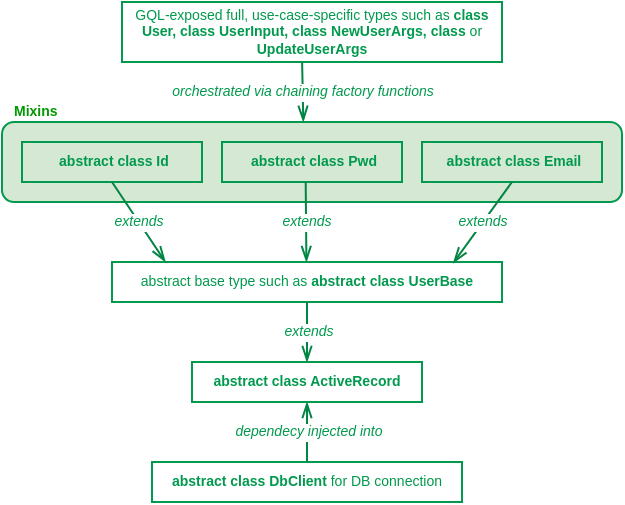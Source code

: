 <mxfile version="13.1.14" type="github">
  <diagram id="PHB84Y0Dex7qVma5kvEz" name="Page-1">
    <mxGraphModel dx="415" dy="589" grid="1" gridSize="10" guides="1" tooltips="1" connect="1" arrows="1" fold="1" page="1" pageScale="1" pageWidth="850" pageHeight="1100" math="0" shadow="0">
      <root>
        <mxCell id="0" />
        <mxCell id="1" parent="0" />
        <mxCell id="nq-FDRqUhe2wTuuy50CT-24" value="" style="rounded=1;whiteSpace=wrap;html=1;strokeColor=#00994D;fillColor=#d5e8d4;fontSize=8;align=right;" vertex="1" parent="1">
          <mxGeometry x="160" y="230" width="310" height="40" as="geometry" />
        </mxCell>
        <mxCell id="nq-FDRqUhe2wTuuy50CT-5" value="&lt;b style=&quot;font-size: 7px;&quot;&gt;abstract class DbClient&lt;/b&gt;&amp;nbsp;for DB connection" style="rounded=0;whiteSpace=wrap;html=1;strokeColor=#00994D;fillColor=none;fontColor=#00994D;fontSize=7;" vertex="1" parent="1">
          <mxGeometry x="235" y="400" width="155" height="20" as="geometry" />
        </mxCell>
        <mxCell id="nq-FDRqUhe2wTuuy50CT-6" value="&lt;b style=&quot;font-size: 7px;&quot;&gt;abstract class ActiveRecord&lt;/b&gt;" style="rounded=0;whiteSpace=wrap;html=1;strokeColor=#00994D;fillColor=none;fontColor=#00994D;fontSize=7;" vertex="1" parent="1">
          <mxGeometry x="255" y="350" width="115" height="20" as="geometry" />
        </mxCell>
        <mxCell id="nq-FDRqUhe2wTuuy50CT-7" value="dependecy injected into" style="endArrow=openThin;html=1;fontColor=#00994D;exitX=0.5;exitY=0;exitDx=0;exitDy=0;entryX=0.5;entryY=1;entryDx=0;entryDy=0;fontSize=7;strokeColor=#008543;fontStyle=2;endFill=0;" edge="1" parent="1" source="nq-FDRqUhe2wTuuy50CT-5" target="nq-FDRqUhe2wTuuy50CT-6">
          <mxGeometry width="50" height="50" relative="1" as="geometry">
            <mxPoint x="322.5" y="400" as="sourcePoint" />
            <mxPoint x="372.5" y="350" as="targetPoint" />
          </mxGeometry>
        </mxCell>
        <mxCell id="nq-FDRqUhe2wTuuy50CT-9" value="abstract base type such as &lt;b&gt;abstract&amp;nbsp;&lt;/b&gt;&lt;b style=&quot;font-size: 7px&quot;&gt;class UserBase&lt;/b&gt;" style="rounded=0;whiteSpace=wrap;html=1;strokeColor=#00994D;fillColor=none;fontColor=#00994D;fontSize=7;" vertex="1" parent="1">
          <mxGeometry x="215" y="300" width="195" height="20" as="geometry" />
        </mxCell>
        <mxCell id="nq-FDRqUhe2wTuuy50CT-10" value="extends" style="endArrow=openThin;html=1;fontColor=#00994D;exitX=0.5;exitY=1;exitDx=0;exitDy=0;entryX=0.5;entryY=0;entryDx=0;entryDy=0;fontSize=7;strokeColor=#008543;fontStyle=2;endFill=0;" edge="1" parent="1" source="nq-FDRqUhe2wTuuy50CT-9" target="nq-FDRqUhe2wTuuy50CT-6">
          <mxGeometry width="50" height="50" relative="1" as="geometry">
            <mxPoint x="322.5" y="400" as="sourcePoint" />
            <mxPoint x="372.5" y="350" as="targetPoint" />
          </mxGeometry>
        </mxCell>
        <mxCell id="nq-FDRqUhe2wTuuy50CT-14" value="&amp;nbsp;abstract class Id" style="rounded=0;whiteSpace=wrap;html=1;strokeColor=#00994D;fillColor=none;fontColor=#00994D;fontSize=7;fontStyle=1" vertex="1" parent="1">
          <mxGeometry x="170" y="240" width="90" height="20" as="geometry" />
        </mxCell>
        <mxCell id="nq-FDRqUhe2wTuuy50CT-15" value="&amp;nbsp;abstract class Pwd" style="rounded=0;whiteSpace=wrap;html=1;strokeColor=#00994D;fillColor=none;fontColor=#00994D;fontSize=7;fontStyle=1" vertex="1" parent="1">
          <mxGeometry x="270" y="240" width="90" height="20" as="geometry" />
        </mxCell>
        <mxCell id="nq-FDRqUhe2wTuuy50CT-16" value="&amp;nbsp;abstract class Email" style="rounded=0;whiteSpace=wrap;html=1;strokeColor=#00994D;fillColor=none;fontColor=#00994D;fontSize=7;fontStyle=1" vertex="1" parent="1">
          <mxGeometry x="370" y="240" width="90" height="20" as="geometry" />
        </mxCell>
        <mxCell id="nq-FDRqUhe2wTuuy50CT-17" value="extends" style="endArrow=openThin;html=1;fontSize=7;fontColor=#00994D;exitX=0.5;exitY=1;exitDx=0;exitDy=0;entryX=0.137;entryY=0;entryDx=0;entryDy=0;entryPerimeter=0;strokeColor=#008543;fontStyle=2;endFill=0;" edge="1" parent="1" source="nq-FDRqUhe2wTuuy50CT-14" target="nq-FDRqUhe2wTuuy50CT-9">
          <mxGeometry width="50" height="50" relative="1" as="geometry">
            <mxPoint x="340" y="400" as="sourcePoint" />
            <mxPoint x="390" y="350" as="targetPoint" />
          </mxGeometry>
        </mxCell>
        <mxCell id="nq-FDRqUhe2wTuuy50CT-18" value="extends" style="endArrow=openThin;html=1;fontSize=7;fontColor=#00994D;exitX=0.465;exitY=1.001;exitDx=0;exitDy=0;exitPerimeter=0;entryX=0.137;entryY=0;entryDx=0;entryDy=0;entryPerimeter=0;strokeColor=#008543;fontStyle=2;endFill=0;" edge="1" parent="1" source="nq-FDRqUhe2wTuuy50CT-15">
          <mxGeometry width="50" height="50" relative="1" as="geometry">
            <mxPoint x="312.26" y="269.88" as="sourcePoint" />
            <mxPoint x="312.21" y="300" as="targetPoint" />
          </mxGeometry>
        </mxCell>
        <mxCell id="nq-FDRqUhe2wTuuy50CT-19" value="extends" style="endArrow=openThin;html=1;fontSize=7;fontColor=#00994D;exitX=0.5;exitY=1;exitDx=0;exitDy=0;entryX=0.875;entryY=0.026;entryDx=0;entryDy=0;entryPerimeter=0;strokeColor=#008543;fontStyle=2;endFill=0;" edge="1" parent="1" source="nq-FDRqUhe2wTuuy50CT-16" target="nq-FDRqUhe2wTuuy50CT-9">
          <mxGeometry width="50" height="50" relative="1" as="geometry">
            <mxPoint x="414.76" y="269.88" as="sourcePoint" />
            <mxPoint x="414.71" y="300" as="targetPoint" />
          </mxGeometry>
        </mxCell>
        <mxCell id="nq-FDRqUhe2wTuuy50CT-20" value="GQL-exposed full, use-case-specific types such as &lt;b style=&quot;font-size: 7px&quot;&gt;class User, class UserInput, class NewUser&lt;/b&gt;&lt;b style=&quot;font-size: 7px&quot;&gt;Args, class &lt;/b&gt;&lt;span style=&quot;font-size: 7px&quot;&gt;or&lt;/span&gt;&lt;b style=&quot;font-size: 7px&quot;&gt; UpdateUserArgs&lt;/b&gt;" style="rounded=0;whiteSpace=wrap;html=1;strokeColor=#00994D;fillColor=none;fontColor=#00994D;fontSize=7;" vertex="1" parent="1">
          <mxGeometry x="220" y="170" width="190" height="30" as="geometry" />
        </mxCell>
        <mxCell id="nq-FDRqUhe2wTuuy50CT-28" value="orchestrated via chaining factory functions" style="endArrow=openThin;html=1;fontSize=7;fontColor=#00994D;exitX=0.474;exitY=1.003;exitDx=0;exitDy=0;entryX=0.486;entryY=-0.003;entryDx=0;entryDy=0;entryPerimeter=0;strokeColor=#008543;fontStyle=2;exitPerimeter=0;endFill=0;" edge="1" parent="1" source="nq-FDRqUhe2wTuuy50CT-20" target="nq-FDRqUhe2wTuuy50CT-24">
          <mxGeometry width="50" height="50" relative="1" as="geometry">
            <mxPoint x="260" y="330" as="sourcePoint" />
            <mxPoint x="330" y="219" as="targetPoint" />
          </mxGeometry>
        </mxCell>
        <mxCell id="nq-FDRqUhe2wTuuy50CT-35" value="Mixins" style="text;html=1;strokeColor=none;fillColor=none;align=left;verticalAlign=middle;whiteSpace=wrap;rounded=0;fontSize=7;fontColor=#009900;fontStyle=1" vertex="1" parent="1">
          <mxGeometry x="164" y="215" width="40" height="20" as="geometry" />
        </mxCell>
      </root>
    </mxGraphModel>
  </diagram>
</mxfile>
